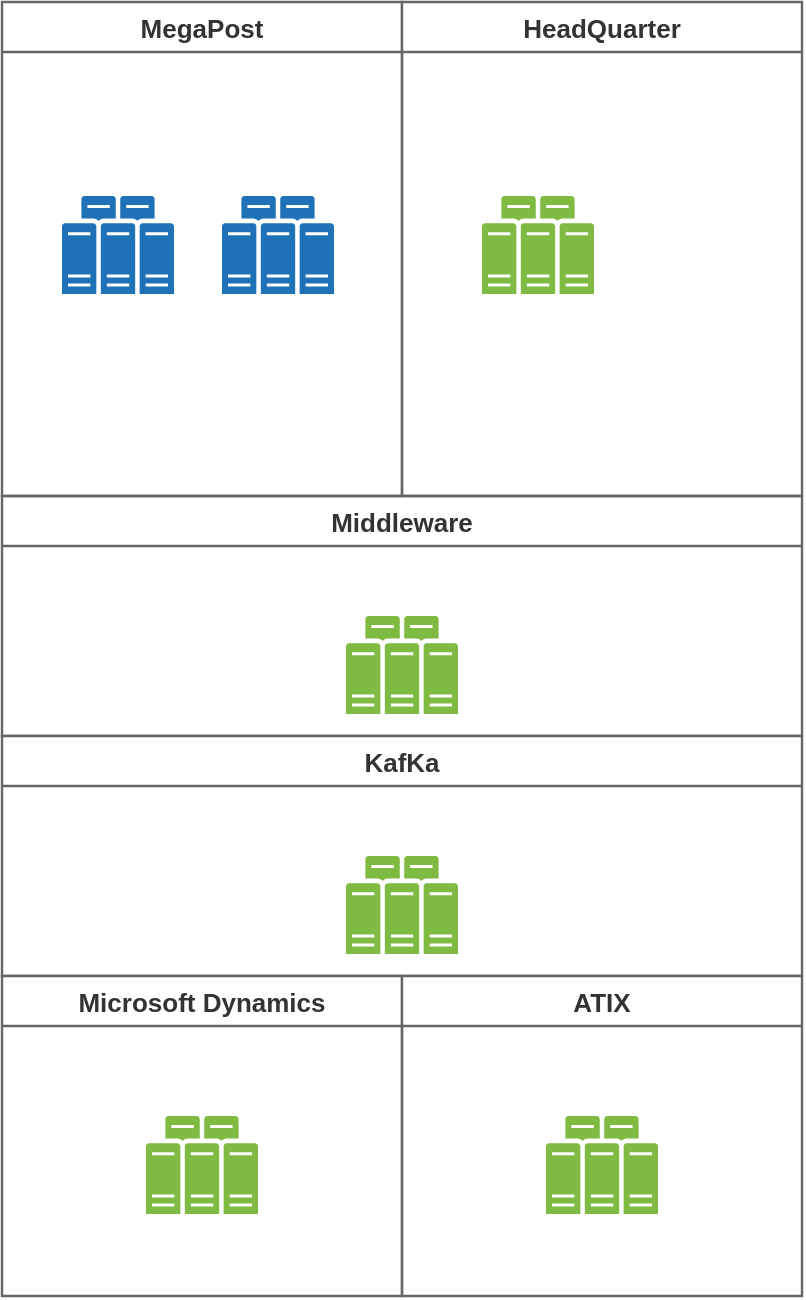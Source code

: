 <mxfile version="13.6.6" type="github"><diagram id="74e2e168-ea6b-b213-b513-2b3c1d86103e" name="Page-1"><mxGraphModel dx="1038" dy="1676" grid="1" gridSize="10" guides="1" tooltips="1" connect="1" arrows="1" fold="1" page="1" pageScale="1" pageWidth="827" pageHeight="1169" math="0" shadow="0"><root><mxCell id="0"/><mxCell id="1" parent="0"/><mxCell id="kFB3VKsAzfuebwOxzI4B-115" value="Middleware" style="shape=swimlane;startSize=25;fontSize=13;fontColor=#333333;fontStyle=1;align=center;strokeColor=#666666;strokeOpacity=100;fillOpacity=100;rotation=0;fillColor=#ffffff;strokeWidth=1.2;" vertex="1" parent="1"><mxGeometry x="40" y="-840" width="400" height="120" as="geometry"><mxRectangle x="240" y="-1087" width="110" height="25" as="alternateBounds"/></mxGeometry></mxCell><mxCell id="kFB3VKsAzfuebwOxzI4B-122" value="" style="pointerEvents=1;shadow=0;dashed=0;html=1;strokeColor=none;fillColor=#505050;labelPosition=center;verticalLabelPosition=bottom;verticalAlign=top;outlineConnect=0;align=center;shape=mxgraph.office.servers.server_farm;fillColor=#7FBA42;" vertex="1" parent="kFB3VKsAzfuebwOxzI4B-115"><mxGeometry x="172" y="60" width="56" height="49" as="geometry"/></mxCell><mxCell id="kFB3VKsAzfuebwOxzI4B-119" value="MegaPost" style="shape=swimlane;startSize=25;fontSize=13;fontColor=#333333;fontStyle=1;align=center;strokeColor=#666666;strokeOpacity=100;fillOpacity=100;rotation=0;fillColor=#ffffff;strokeWidth=1.2;" vertex="1" parent="1"><mxGeometry x="40" y="-1087" width="200" height="247" as="geometry"/></mxCell><mxCell id="kFB3VKsAzfuebwOxzI4B-120" value="" style="pointerEvents=1;shadow=0;dashed=0;html=1;strokeColor=none;labelPosition=center;verticalLabelPosition=bottom;verticalAlign=top;outlineConnect=0;align=center;shape=mxgraph.office.servers.physical_host_farm;fillColor=#2072B8;" vertex="1" parent="kFB3VKsAzfuebwOxzI4B-119"><mxGeometry x="30" y="97" width="56" height="49" as="geometry"/></mxCell><mxCell id="kFB3VKsAzfuebwOxzI4B-121" value="" style="pointerEvents=1;shadow=0;dashed=0;html=1;strokeColor=none;fillColor=#505050;labelPosition=center;verticalLabelPosition=bottom;verticalAlign=top;outlineConnect=0;align=center;shape=mxgraph.office.servers.server_farm;fillColor=#2072B8;" vertex="1" parent="kFB3VKsAzfuebwOxzI4B-119"><mxGeometry x="110" y="97" width="56" height="49" as="geometry"/></mxCell><mxCell id="kFB3VKsAzfuebwOxzI4B-123" value="HeadQuarter" style="shape=swimlane;startSize=25;fontSize=13;fontColor=#333333;fontStyle=1;align=center;strokeColor=#666666;strokeOpacity=100;fillOpacity=100;rotation=0;fillColor=#ffffff;strokeWidth=1.2;" vertex="1" parent="1"><mxGeometry x="240" y="-1087" width="200" height="247" as="geometry"><mxRectangle x="240" y="-1087" width="110" height="25" as="alternateBounds"/></mxGeometry></mxCell><mxCell id="kFB3VKsAzfuebwOxzI4B-124" value="" style="pointerEvents=1;shadow=0;dashed=0;html=1;strokeColor=none;fillColor=#505050;labelPosition=center;verticalLabelPosition=bottom;verticalAlign=top;outlineConnect=0;align=center;shape=mxgraph.office.servers.server_farm;fillColor=#7FBA42;" vertex="1" parent="kFB3VKsAzfuebwOxzI4B-123"><mxGeometry x="40" y="97" width="56" height="49" as="geometry"/></mxCell><mxCell id="kFB3VKsAzfuebwOxzI4B-125" value="KafKa" style="shape=swimlane;startSize=25;fontSize=13;fontColor=#333333;fontStyle=1;align=center;strokeColor=#666666;strokeOpacity=100;fillOpacity=100;rotation=0;fillColor=#ffffff;strokeWidth=1.2;" vertex="1" parent="1"><mxGeometry x="40" y="-720" width="400" height="120" as="geometry"><mxRectangle x="240" y="-1087" width="110" height="25" as="alternateBounds"/></mxGeometry></mxCell><mxCell id="kFB3VKsAzfuebwOxzI4B-126" value="" style="pointerEvents=1;shadow=0;dashed=0;html=1;strokeColor=none;fillColor=#505050;labelPosition=center;verticalLabelPosition=bottom;verticalAlign=top;outlineConnect=0;align=center;shape=mxgraph.office.servers.server_farm;fillColor=#7FBA42;" vertex="1" parent="kFB3VKsAzfuebwOxzI4B-125"><mxGeometry x="172" y="60" width="56" height="49" as="geometry"/></mxCell><mxCell id="kFB3VKsAzfuebwOxzI4B-127" value="Microsoft Dynamics" style="shape=swimlane;startSize=25;fontSize=13;fontColor=#333333;fontStyle=1;align=center;strokeColor=#666666;strokeOpacity=100;fillOpacity=100;rotation=0;fillColor=#ffffff;strokeWidth=1.2;" vertex="1" parent="1"><mxGeometry x="40" y="-600" width="200" height="160" as="geometry"><mxRectangle x="240" y="-1087" width="110" height="25" as="alternateBounds"/></mxGeometry></mxCell><mxCell id="kFB3VKsAzfuebwOxzI4B-128" value="" style="pointerEvents=1;shadow=0;dashed=0;html=1;strokeColor=none;fillColor=#505050;labelPosition=center;verticalLabelPosition=bottom;verticalAlign=top;outlineConnect=0;align=center;shape=mxgraph.office.servers.server_farm;fillColor=#7FBA42;" vertex="1" parent="kFB3VKsAzfuebwOxzI4B-127"><mxGeometry x="72" y="70" width="56" height="49" as="geometry"/></mxCell><mxCell id="kFB3VKsAzfuebwOxzI4B-129" value="ATIX" style="shape=swimlane;startSize=25;fontSize=13;fontColor=#333333;fontStyle=1;align=center;strokeColor=#666666;strokeOpacity=100;fillOpacity=100;rotation=0;fillColor=#ffffff;strokeWidth=1.2;" vertex="1" parent="1"><mxGeometry x="240" y="-600" width="200" height="160" as="geometry"><mxRectangle x="240" y="-1087" width="110" height="25" as="alternateBounds"/></mxGeometry></mxCell><mxCell id="kFB3VKsAzfuebwOxzI4B-130" value="" style="pointerEvents=1;shadow=0;dashed=0;html=1;strokeColor=none;fillColor=#505050;labelPosition=center;verticalLabelPosition=bottom;verticalAlign=top;outlineConnect=0;align=center;shape=mxgraph.office.servers.server_farm;fillColor=#7FBA42;" vertex="1" parent="kFB3VKsAzfuebwOxzI4B-129"><mxGeometry x="72" y="70" width="56" height="49" as="geometry"/></mxCell></root></mxGraphModel></diagram></mxfile>